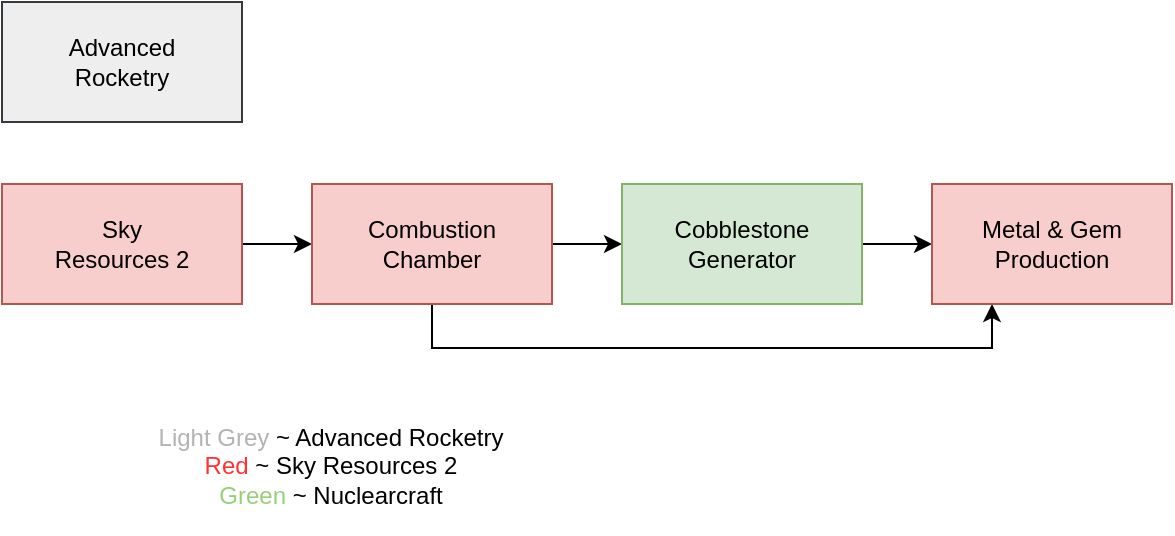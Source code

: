 <mxfile version="20.2.8" type="github"><diagram id="DWQ54OY86kDggvLSKDjd" name="Page-1"><mxGraphModel dx="2062" dy="1132" grid="0" gridSize="10" guides="1" tooltips="1" connect="1" arrows="1" fold="1" page="1" pageScale="1" pageWidth="40000" pageHeight="40000" math="0" shadow="0"><root><mxCell id="0"/><mxCell id="1" parent="0"/><mxCell id="qg1dZi5Ykzod8KfHpFK0-1" value="Advanced&lt;br&gt;Rocketry" style="rounded=0;whiteSpace=wrap;html=1;fillColor=#eeeeee;strokeColor=#36393d;" parent="1" vertex="1"><mxGeometry x="24795" y="19909" width="120" height="60" as="geometry"/></mxCell><mxCell id="qg1dZi5Ykzod8KfHpFK0-2" value="" style="edgeStyle=orthogonalEdgeStyle;rounded=0;orthogonalLoop=1;jettySize=auto;html=1;" parent="1" source="qg1dZi5Ykzod8KfHpFK0-3" target="qg1dZi5Ykzod8KfHpFK0-6" edge="1"><mxGeometry relative="1" as="geometry"/></mxCell><mxCell id="qg1dZi5Ykzod8KfHpFK0-3" value="Sky&lt;br&gt;Resources 2" style="rounded=0;whiteSpace=wrap;html=1;fillColor=#f8cecc;strokeColor=#b85450;" parent="1" vertex="1"><mxGeometry x="24795" y="20000" width="120" height="60" as="geometry"/></mxCell><mxCell id="qg1dZi5Ykzod8KfHpFK0-4" value="" style="edgeStyle=orthogonalEdgeStyle;rounded=0;orthogonalLoop=1;jettySize=auto;html=1;" parent="1" source="qg1dZi5Ykzod8KfHpFK0-6" target="qg1dZi5Ykzod8KfHpFK0-8" edge="1"><mxGeometry relative="1" as="geometry"/></mxCell><mxCell id="qg1dZi5Ykzod8KfHpFK0-5" value="" style="edgeStyle=orthogonalEdgeStyle;rounded=0;orthogonalLoop=1;jettySize=auto;html=1;fontColor=#97D077;entryX=0.25;entryY=1;entryDx=0;entryDy=0;" parent="1" source="qg1dZi5Ykzod8KfHpFK0-6" target="qg1dZi5Ykzod8KfHpFK0-10" edge="1"><mxGeometry relative="1" as="geometry"><Array as="points"><mxPoint x="25010" y="20082"/><mxPoint x="25290" y="20082"/></Array></mxGeometry></mxCell><mxCell id="qg1dZi5Ykzod8KfHpFK0-6" value="Combustion&lt;br&gt;Chamber" style="rounded=0;whiteSpace=wrap;html=1;fillColor=#f8cecc;strokeColor=#b85450;" parent="1" vertex="1"><mxGeometry x="24950" y="20000" width="120" height="60" as="geometry"/></mxCell><mxCell id="qg1dZi5Ykzod8KfHpFK0-7" value="" style="edgeStyle=orthogonalEdgeStyle;rounded=0;orthogonalLoop=1;jettySize=auto;html=1;fontColor=#97D077;" parent="1" source="qg1dZi5Ykzod8KfHpFK0-8" target="qg1dZi5Ykzod8KfHpFK0-10" edge="1"><mxGeometry relative="1" as="geometry"/></mxCell><mxCell id="qg1dZi5Ykzod8KfHpFK0-8" value="Cobblestone&lt;br&gt;Generator" style="rounded=0;whiteSpace=wrap;html=1;fillColor=#d5e8d4;strokeColor=#82b366;" parent="1" vertex="1"><mxGeometry x="25105" y="20000" width="120" height="60" as="geometry"/></mxCell><mxCell id="qg1dZi5Ykzod8KfHpFK0-9" value="&lt;font color=&quot;#b3b3b3&quot;&gt;Light Grey&lt;/font&gt; ~ Advanced Rocketry&lt;br&gt;&lt;font color=&quot;#ff3333&quot;&gt;Red&lt;/font&gt; ~ Sky Resources 2&lt;br&gt;&lt;font color=&quot;#97d077&quot;&gt;Green &lt;/font&gt;~ Nuclearcraft" style="text;html=1;strokeColor=none;fillColor=none;align=center;verticalAlign=middle;whiteSpace=wrap;rounded=0;" parent="1" vertex="1"><mxGeometry x="24798" y="20107" width="323" height="68" as="geometry"/></mxCell><mxCell id="qg1dZi5Ykzod8KfHpFK0-10" value="Metal &amp;amp; Gem&lt;br&gt;Production" style="rounded=0;whiteSpace=wrap;html=1;fillColor=#f8cecc;strokeColor=#b85450;" parent="1" vertex="1"><mxGeometry x="25260" y="20000" width="120" height="60" as="geometry"/></mxCell></root></mxGraphModel></diagram></mxfile>